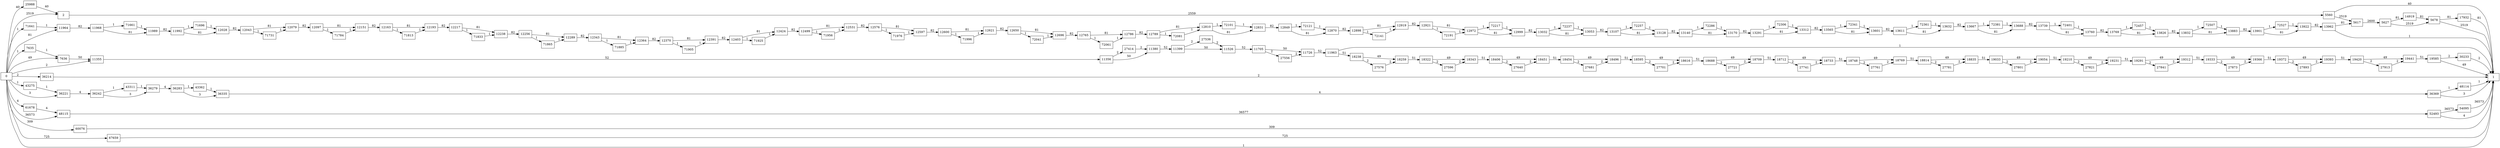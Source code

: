 digraph {
	graph [rankdir=LR]
	node [shape=rectangle]
	2 -> 5560 [label=2559]
	5560 -> 1 [label=40]
	5560 -> 5617 [label=2519]
	5617 -> 5627 [label=2600]
	5627 -> 5678 [label=2519]
	5627 -> 14919 [label=81]
	5678 -> 1 [label=2519]
	5678 -> 17932 [label=81]
	7635 -> 7636 [label=1]
	7636 -> 11355 [label=50]
	11355 -> 11356 [label=52]
	11356 -> 11380 [label=50]
	11356 -> 27414 [label=2]
	11380 -> 11399 [label=52]
	11399 -> 11526 [label=50]
	11399 -> 27536 [label=2]
	11526 -> 11705 [label=52]
	11705 -> 11726 [label=50]
	11705 -> 27556 [label=2]
	11726 -> 11963 [label=52]
	11963 -> 1 [label=1]
	11963 -> 18238 [label=51]
	11964 -> 11968 [label=82]
	11968 -> 11989 [label=81]
	11968 -> 71661 [label=1]
	11989 -> 11992 [label=82]
	11992 -> 12028 [label=81]
	11992 -> 71696 [label=1]
	12028 -> 12043 [label=82]
	12043 -> 12079 [label=81]
	12043 -> 71731 [label=1]
	12079 -> 12097 [label=82]
	12097 -> 12151 [label=81]
	12097 -> 71784 [label=1]
	12151 -> 12163 [label=82]
	12163 -> 12193 [label=81]
	12163 -> 71813 [label=1]
	12193 -> 12217 [label=82]
	12217 -> 12238 [label=81]
	12217 -> 71833 [label=1]
	12238 -> 12256 [label=82]
	12256 -> 12289 [label=81]
	12256 -> 71865 [label=1]
	12289 -> 12343 [label=82]
	12343 -> 12364 [label=81]
	12343 -> 71885 [label=1]
	12364 -> 12370 [label=82]
	12370 -> 12391 [label=81]
	12370 -> 71905 [label=1]
	12391 -> 12403 [label=82]
	12403 -> 12424 [label=81]
	12403 -> 71925 [label=1]
	12424 -> 12499 [label=82]
	12499 -> 12531 [label=81]
	12499 -> 71956 [label=1]
	12531 -> 12576 [label=82]
	12576 -> 12597 [label=81]
	12576 -> 71976 [label=1]
	12597 -> 12600 [label=82]
	12600 -> 12621 [label=81]
	12600 -> 71996 [label=1]
	12621 -> 12650 [label=82]
	12650 -> 12696 [label=81]
	12650 -> 72041 [label=1]
	12696 -> 12765 [label=82]
	12765 -> 12786 [label=81]
	12765 -> 72061 [label=1]
	12786 -> 12789 [label=82]
	12789 -> 12810 [label=81]
	12789 -> 72081 [label=1]
	12810 -> 12831 [label=81]
	12810 -> 72101 [label=1]
	12831 -> 12849 [label=82]
	12849 -> 12870 [label=81]
	12849 -> 72121 [label=1]
	12870 -> 12898 [label=82]
	12898 -> 12919 [label=81]
	12898 -> 72141 [label=1]
	12919 -> 12921 [label=82]
	12921 -> 12972 [label=81]
	12921 -> 72191 [label=1]
	12972 -> 12999 [label=81]
	12972 -> 72217 [label=1]
	12999 -> 13032 [label=82]
	13032 -> 13053 [label=81]
	13032 -> 72237 [label=1]
	13053 -> 13107 [label=82]
	13107 -> 13128 [label=81]
	13107 -> 72257 [label=1]
	13128 -> 13140 [label=82]
	13140 -> 13170 [label=81]
	13140 -> 72286 [label=1]
	13170 -> 13291 [label=82]
	13291 -> 13312 [label=81]
	13291 -> 72306 [label=1]
	13312 -> 13565 [label=82]
	13565 -> 13601 [label=81]
	13565 -> 72341 [label=1]
	13601 -> 13611 [label=82]
	13611 -> 13632 [label=81]
	13611 -> 72361 [label=1]
	13632 -> 13667 [label=82]
	13667 -> 13688 [label=81]
	13667 -> 72381 [label=1]
	13688 -> 13739 [label=82]
	13739 -> 13760 [label=81]
	13739 -> 72401 [label=1]
	13760 -> 13769 [label=82]
	13769 -> 13826 [label=81]
	13769 -> 72457 [label=1]
	13826 -> 13832 [label=82]
	13832 -> 13883 [label=81]
	13832 -> 72507 [label=1]
	13883 -> 13901 [label=82]
	13901 -> 13922 [label=81]
	13901 -> 72527 [label=1]
	13922 -> 13962 [label=82]
	13962 -> 1 [label=1]
	13962 -> 5617 [label=81]
	14919 -> 5678 [label=81]
	17932 -> 1 [label=81]
	18238 -> 18259 [label=49]
	18238 -> 27576 [label=2]
	18259 -> 18322 [label=51]
	18322 -> 18343 [label=49]
	18322 -> 27596 [label=2]
	18343 -> 18406 [label=51]
	18406 -> 18451 [label=49]
	18406 -> 27640 [label=2]
	18451 -> 18454 [label=51]
	18454 -> 18496 [label=49]
	18454 -> 27681 [label=2]
	18496 -> 18595 [label=51]
	18595 -> 18616 [label=49]
	18595 -> 27701 [label=2]
	18616 -> 18688 [label=51]
	18688 -> 18709 [label=49]
	18688 -> 27721 [label=2]
	18709 -> 18712 [label=51]
	18712 -> 18733 [label=49]
	18712 -> 27741 [label=2]
	18733 -> 18748 [label=51]
	18748 -> 18769 [label=49]
	18748 -> 27761 [label=2]
	18769 -> 18814 [label=51]
	18814 -> 18835 [label=49]
	18814 -> 27781 [label=2]
	18835 -> 19033 [label=51]
	19033 -> 19054 [label=49]
	19033 -> 27801 [label=2]
	19054 -> 19210 [label=51]
	19210 -> 19231 [label=49]
	19210 -> 27821 [label=2]
	19231 -> 19291 [label=51]
	19291 -> 19312 [label=49]
	19291 -> 27841 [label=2]
	19312 -> 19333 [label=51]
	19333 -> 19366 [label=49]
	19333 -> 27873 [label=2]
	19366 -> 19372 [label=51]
	19372 -> 19393 [label=49]
	19372 -> 27893 [label=2]
	19393 -> 19420 [label=51]
	19420 -> 19441 [label=49]
	19420 -> 27913 [label=2]
	19441 -> 19585 [label=51]
	19585 -> 1 [label=49]
	19585 -> 30233 [label=2]
	25988 -> 2 [label=40]
	27414 -> 11380 [label=2]
	27536 -> 11526 [label=2]
	27556 -> 11726 [label=2]
	27576 -> 18259 [label=2]
	27596 -> 18343 [label=2]
	27640 -> 18451 [label=2]
	27681 -> 18496 [label=2]
	27701 -> 18616 [label=2]
	27721 -> 18709 [label=2]
	27741 -> 18733 [label=2]
	27761 -> 18769 [label=2]
	27781 -> 18835 [label=2]
	27801 -> 19054 [label=2]
	27821 -> 19231 [label=2]
	27841 -> 19312 [label=2]
	27873 -> 19366 [label=2]
	27893 -> 19393 [label=2]
	27913 -> 19441 [label=2]
	30233 -> 1 [label=2]
	36214 -> 1 [label=2]
	36221 -> 36242 [label=4]
	36242 -> 36279 [label=3]
	36242 -> 43311 [label=1]
	36279 -> 36283 [label=4]
	36283 -> 36335 [label=3]
	36283 -> 43362 [label=1]
	36335 -> 36369 [label=4]
	36369 -> 1 [label=3]
	36369 -> 48114 [label=1]
	43275 -> 36221 [label=1]
	43311 -> 36279 [label=1]
	43362 -> 36335 [label=1]
	48114 -> 1 [label=1]
	48115 -> 52493 [label=36577]
	52493 -> 1 [label=4]
	52493 -> 54095 [label=36573]
	54095 -> 1 [label=36573]
	60076 -> 1 [label=309]
	61678 -> 48115 [label=4]
	67659 -> 1 [label=725]
	71641 -> 11964 [label=1]
	71661 -> 11989 [label=1]
	71696 -> 12028 [label=1]
	71731 -> 12079 [label=1]
	71784 -> 12151 [label=1]
	71813 -> 12193 [label=1]
	71833 -> 12238 [label=1]
	71865 -> 12289 [label=1]
	71885 -> 12364 [label=1]
	71905 -> 12391 [label=1]
	71925 -> 12424 [label=1]
	71956 -> 12531 [label=1]
	71976 -> 12597 [label=1]
	71996 -> 12621 [label=1]
	72041 -> 12696 [label=1]
	72061 -> 12786 [label=1]
	72081 -> 12810 [label=1]
	72101 -> 12831 [label=1]
	72121 -> 12870 [label=1]
	72141 -> 12919 [label=1]
	72191 -> 12972 [label=1]
	72217 -> 12999 [label=1]
	72237 -> 13053 [label=1]
	72257 -> 13128 [label=1]
	72286 -> 13170 [label=1]
	72306 -> 13312 [label=1]
	72341 -> 13601 [label=1]
	72361 -> 13632 [label=1]
	72381 -> 13688 [label=1]
	72401 -> 13760 [label=1]
	72457 -> 13826 [label=1]
	72507 -> 13883 [label=1]
	72527 -> 13922 [label=1]
	0 -> 2 [label=2519]
	0 -> 11964 [label=81]
	0 -> 7636 [label=49]
	0 -> 48115 [label=36573]
	0 -> 7635 [label=1]
	0 -> 1 [label=1]
	0 -> 25988 [label=40]
	0 -> 11355 [label=2]
	0 -> 36214 [label=2]
	0 -> 36221 [label=3]
	0 -> 43275 [label=1]
	0 -> 60076 [label=309]
	0 -> 61678 [label=4]
	0 -> 67659 [label=725]
	0 -> 71641 [label=1]
}
